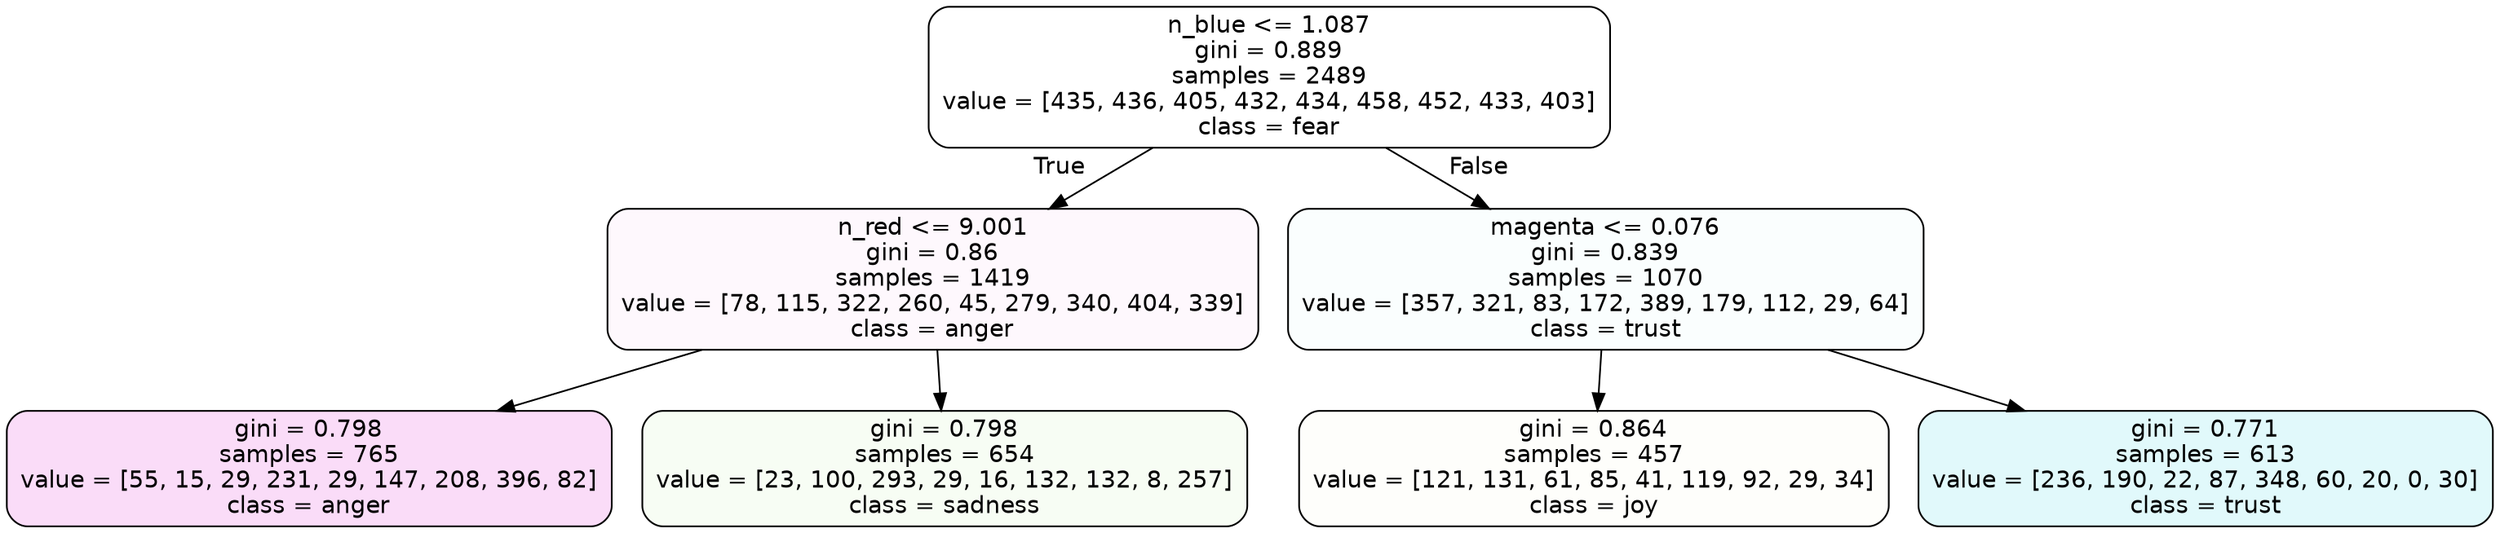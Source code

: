 digraph Tree {
node [shape=box, style="filled, rounded", color="black", fontname=helvetica] ;
edge [fontname=helvetica] ;
0 [label="n_blue <= 1.087\ngini = 0.889\nsamples = 2489\nvalue = [435, 436, 405, 432, 434, 458, 452, 433, 403]\nclass = fear", fillcolor="#3964e500"] ;
1 [label="n_red <= 9.001\ngini = 0.86\nsamples = 1419\nvalue = [78, 115, 322, 260, 45, 279, 340, 404, 339]\nclass = anger", fillcolor="#e539d709"] ;
0 -> 1 [labeldistance=2.5, labelangle=45, headlabel="True"] ;
2 [label="gini = 0.798\nsamples = 765\nvalue = [55, 15, 29, 231, 29, 147, 208, 396, 82]\nclass = anger", fillcolor="#e539d72c"] ;
1 -> 2 ;
3 [label="gini = 0.798\nsamples = 654\nvalue = [23, 100, 293, 29, 16, 132, 132, 8, 257]\nclass = sadness", fillcolor="#64e5390d"] ;
1 -> 3 ;
4 [label="magenta <= 0.076\ngini = 0.839\nsamples = 1070\nvalue = [357, 321, 83, 172, 389, 179, 112, 29, 64]\nclass = trust", fillcolor="#39d7e506"] ;
0 -> 4 [labeldistance=2.5, labelangle=-45, headlabel="False"] ;
5 [label="gini = 0.864\nsamples = 457\nvalue = [121, 131, 61, 85, 41, 119, 92, 29, 34]\nclass = joy", fillcolor="#d7e53904"] ;
4 -> 5 ;
6 [label="gini = 0.771\nsamples = 613\nvalue = [236, 190, 22, 87, 348, 60, 20, 0, 30]\nclass = trust", fillcolor="#39d7e526"] ;
4 -> 6 ;
}